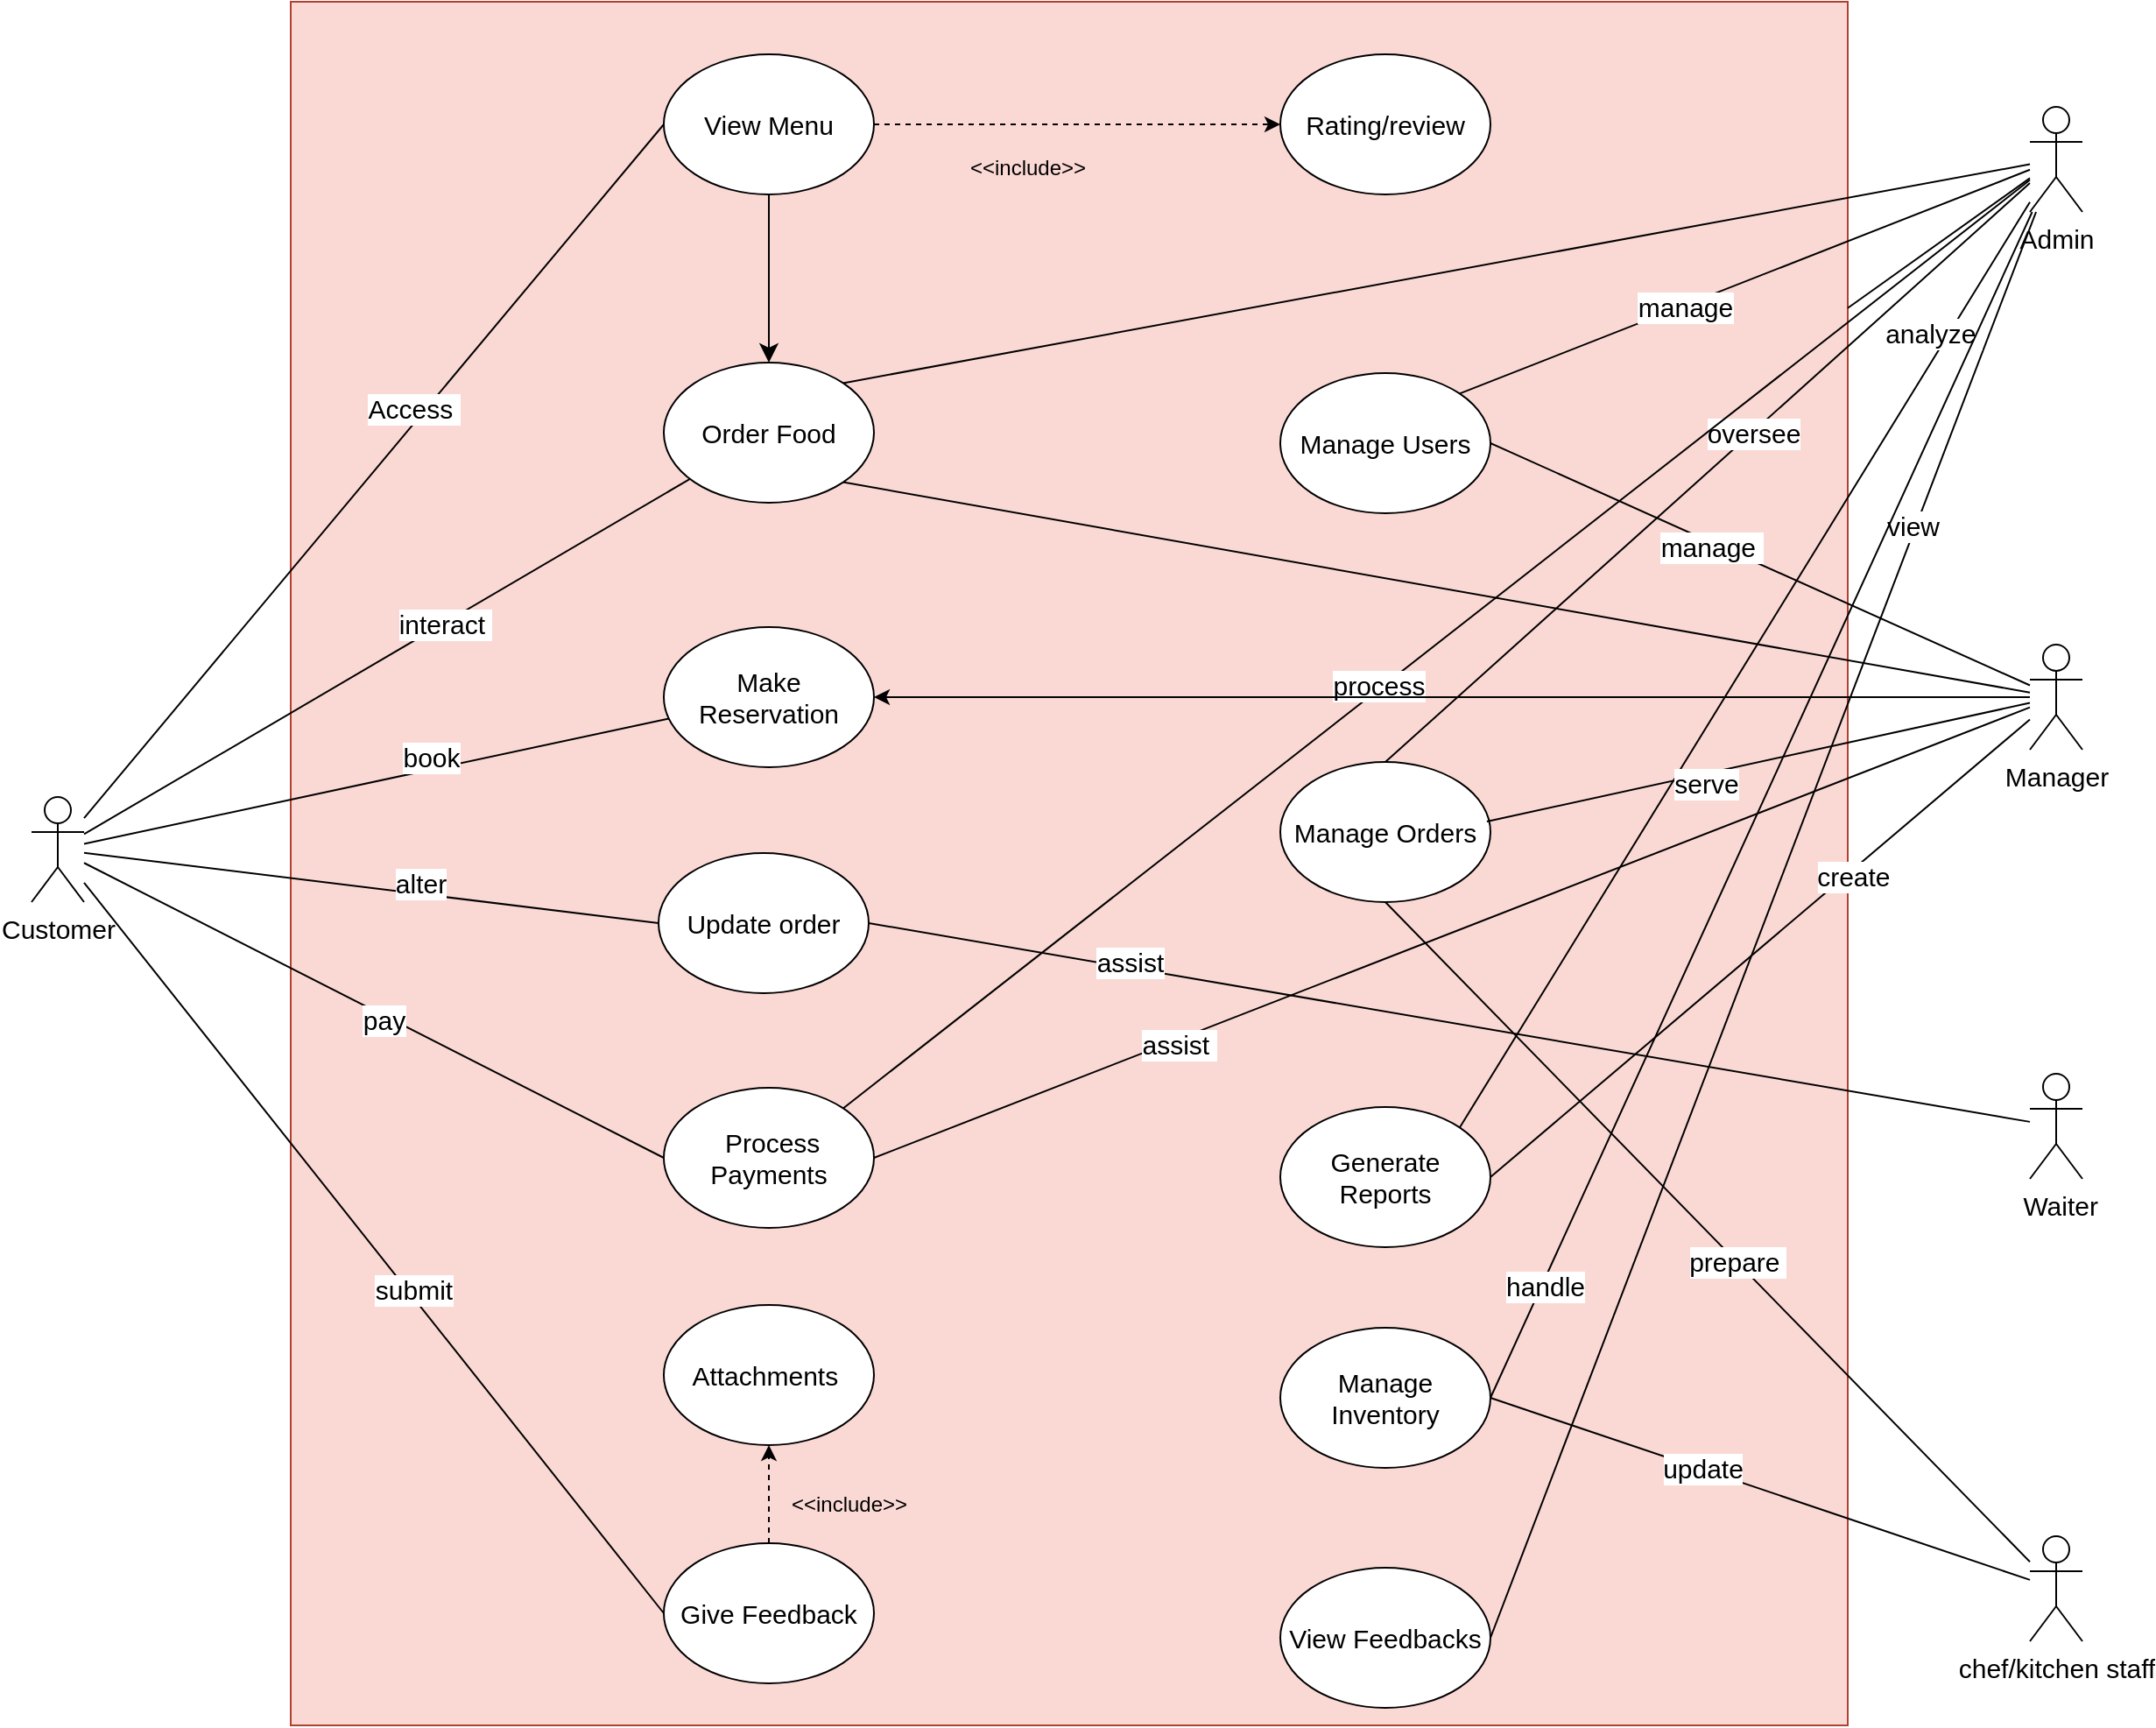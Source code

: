 <mxfile version="26.0.16">
  <diagram name="Page-1" id="W2G9gLz2J_e1DxM3Qyc2">
    <mxGraphModel dx="4607" dy="2616" grid="0" gridSize="10" guides="1" tooltips="1" connect="1" arrows="1" fold="1" page="1" pageScale="1" pageWidth="827" pageHeight="1169" math="0" shadow="0">
      <root>
        <mxCell id="0" />
        <mxCell id="1" parent="0" />
        <mxCell id="T9ikuVE41OPB9cJx2uWR-58" value="" style="rounded=0;whiteSpace=wrap;html=1;fillColor=#fad9d5;strokeColor=#ae4132;fontSize=15;" parent="1" vertex="1">
          <mxGeometry x="-1274" y="-495" width="889" height="984" as="geometry" />
        </mxCell>
        <mxCell id="T9ikuVE41OPB9cJx2uWR-65" value="" style="edgeStyle=none;curved=1;rounded=0;orthogonalLoop=1;jettySize=auto;html=1;fontSize=15;startSize=8;endSize=8;startArrow=none;startFill=0;" parent="1" source="T9ikuVE41OPB9cJx2uWR-59" target="T9ikuVE41OPB9cJx2uWR-60" edge="1">
          <mxGeometry relative="1" as="geometry" />
        </mxCell>
        <mxCell id="eNlCT5Ur5EYZ7H-Dd0QA-28" style="edgeStyle=orthogonalEdgeStyle;rounded=0;orthogonalLoop=1;jettySize=auto;html=1;dashed=1;fontSize=15;" edge="1" parent="1" source="T9ikuVE41OPB9cJx2uWR-59" target="T9ikuVE41OPB9cJx2uWR-70">
          <mxGeometry relative="1" as="geometry" />
        </mxCell>
        <mxCell id="T9ikuVE41OPB9cJx2uWR-59" value="View Menu" style="ellipse;whiteSpace=wrap;html=1;fontSize=15;" parent="1" vertex="1">
          <mxGeometry x="-1061" y="-465" width="120" height="80" as="geometry" />
        </mxCell>
        <mxCell id="T9ikuVE41OPB9cJx2uWR-60" value="Order Food" style="ellipse;whiteSpace=wrap;html=1;fontSize=15;" parent="1" vertex="1">
          <mxGeometry x="-1061" y="-289" width="120" height="80" as="geometry" />
        </mxCell>
        <mxCell id="T9ikuVE41OPB9cJx2uWR-61" value="Make Reservation" style="ellipse;whiteSpace=wrap;html=1;fontSize=15;" parent="1" vertex="1">
          <mxGeometry x="-1061" y="-138" width="120" height="80" as="geometry" />
        </mxCell>
        <mxCell id="eNlCT5Ur5EYZ7H-Dd0QA-24" style="rounded=0;orthogonalLoop=1;jettySize=auto;html=1;endArrow=classic;startFill=0;dashed=1;endFill=1;exitX=0.5;exitY=0;exitDx=0;exitDy=0;entryX=0.5;entryY=1;entryDx=0;entryDy=0;fontSize=15;" edge="1" parent="1" source="T9ikuVE41OPB9cJx2uWR-62" target="T9ikuVE41OPB9cJx2uWR-72">
          <mxGeometry relative="1" as="geometry">
            <mxPoint x="-957" y="241.0" as="sourcePoint" />
            <mxPoint x="-919.416" y="116.004" as="targetPoint" />
          </mxGeometry>
        </mxCell>
        <mxCell id="T9ikuVE41OPB9cJx2uWR-62" value="Give Feedback" style="ellipse;whiteSpace=wrap;html=1;fontSize=15;" parent="1" vertex="1">
          <mxGeometry x="-1061" y="385" width="120" height="80" as="geometry" />
        </mxCell>
        <mxCell id="T9ikuVE41OPB9cJx2uWR-63" value="&amp;nbsp;Process Payments" style="ellipse;whiteSpace=wrap;html=1;fontSize=15;" parent="1" vertex="1">
          <mxGeometry x="-1061" y="125" width="120" height="80" as="geometry" />
        </mxCell>
        <mxCell id="T9ikuVE41OPB9cJx2uWR-64" value="Manage Orders" style="ellipse;whiteSpace=wrap;html=1;fontSize=15;" parent="1" vertex="1">
          <mxGeometry x="-709" y="-61" width="120" height="80" as="geometry" />
        </mxCell>
        <mxCell id="T9ikuVE41OPB9cJx2uWR-70" value="Rating/review" style="ellipse;whiteSpace=wrap;html=1;fontSize=15;" parent="1" vertex="1">
          <mxGeometry x="-709" y="-465" width="120" height="80" as="geometry" />
        </mxCell>
        <mxCell id="T9ikuVE41OPB9cJx2uWR-72" value="Attachments&amp;nbsp;" style="ellipse;whiteSpace=wrap;html=1;fontSize=15;" parent="1" vertex="1">
          <mxGeometry x="-1061" y="249" width="120" height="80" as="geometry" />
        </mxCell>
        <mxCell id="T9ikuVE41OPB9cJx2uWR-76" value="Manage Users" style="ellipse;whiteSpace=wrap;html=1;fontSize=15;" parent="1" vertex="1">
          <mxGeometry x="-709" y="-283" width="120" height="80" as="geometry" />
        </mxCell>
        <mxCell id="T9ikuVE41OPB9cJx2uWR-84" style="edgeStyle=none;curved=1;rounded=0;orthogonalLoop=1;jettySize=auto;html=1;fontSize=15;startSize=8;endSize=8;endArrow=none;startFill=0;" parent="1" source="T9ikuVE41OPB9cJx2uWR-78" target="T9ikuVE41OPB9cJx2uWR-60" edge="1">
          <mxGeometry relative="1" as="geometry" />
        </mxCell>
        <mxCell id="eNlCT5Ur5EYZ7H-Dd0QA-17" value="interact&amp;nbsp;" style="edgeLabel;html=1;align=center;verticalAlign=middle;resizable=0;points=[];fontSize=15;" vertex="1" connectable="0" parent="T9ikuVE41OPB9cJx2uWR-84">
          <mxGeometry x="0.184" relative="1" as="geometry">
            <mxPoint x="1" as="offset" />
          </mxGeometry>
        </mxCell>
        <mxCell id="T9ikuVE41OPB9cJx2uWR-85" style="edgeStyle=none;curved=1;rounded=0;orthogonalLoop=1;jettySize=auto;html=1;fontSize=15;startSize=8;endSize=8;endArrow=none;startFill=0;" parent="1" source="T9ikuVE41OPB9cJx2uWR-78" target="T9ikuVE41OPB9cJx2uWR-61" edge="1">
          <mxGeometry relative="1" as="geometry" />
        </mxCell>
        <mxCell id="eNlCT5Ur5EYZ7H-Dd0QA-18" value="book" style="edgeLabel;html=1;align=center;verticalAlign=middle;resizable=0;points=[];fontSize=15;" vertex="1" connectable="0" parent="T9ikuVE41OPB9cJx2uWR-85">
          <mxGeometry x="0.195" y="7" relative="1" as="geometry">
            <mxPoint as="offset" />
          </mxGeometry>
        </mxCell>
        <mxCell id="T9ikuVE41OPB9cJx2uWR-91" style="edgeStyle=none;curved=1;rounded=0;orthogonalLoop=1;jettySize=auto;html=1;entryX=0;entryY=0.5;entryDx=0;entryDy=0;fontSize=15;startSize=8;endSize=8;endArrow=none;startFill=0;" parent="1" source="T9ikuVE41OPB9cJx2uWR-78" target="T9ikuVE41OPB9cJx2uWR-63" edge="1">
          <mxGeometry relative="1" as="geometry" />
        </mxCell>
        <mxCell id="eNlCT5Ur5EYZ7H-Dd0QA-47" value="pay" style="edgeLabel;html=1;align=center;verticalAlign=middle;resizable=0;points=[];fontSize=15;" vertex="1" connectable="0" parent="T9ikuVE41OPB9cJx2uWR-91">
          <mxGeometry x="0.036" y="-2" relative="1" as="geometry">
            <mxPoint as="offset" />
          </mxGeometry>
        </mxCell>
        <mxCell id="eNlCT5Ur5EYZ7H-Dd0QA-10" style="rounded=0;orthogonalLoop=1;jettySize=auto;html=1;entryX=0;entryY=0.5;entryDx=0;entryDy=0;endArrow=none;startFill=0;fontSize=15;" edge="1" parent="1" source="T9ikuVE41OPB9cJx2uWR-78" target="T9ikuVE41OPB9cJx2uWR-62">
          <mxGeometry relative="1" as="geometry" />
        </mxCell>
        <mxCell id="eNlCT5Ur5EYZ7H-Dd0QA-19" value="submit" style="edgeLabel;html=1;align=center;verticalAlign=middle;resizable=0;points=[];fontSize=15;" vertex="1" connectable="0" parent="eNlCT5Ur5EYZ7H-Dd0QA-10">
          <mxGeometry x="0.121" y="3" relative="1" as="geometry">
            <mxPoint as="offset" />
          </mxGeometry>
        </mxCell>
        <mxCell id="eNlCT5Ur5EYZ7H-Dd0QA-30" style="rounded=0;orthogonalLoop=1;jettySize=auto;html=1;entryX=0;entryY=0.5;entryDx=0;entryDy=0;endArrow=none;startFill=0;fontSize=15;" edge="1" parent="1" source="T9ikuVE41OPB9cJx2uWR-78" target="eNlCT5Ur5EYZ7H-Dd0QA-29">
          <mxGeometry relative="1" as="geometry" />
        </mxCell>
        <mxCell id="eNlCT5Ur5EYZ7H-Dd0QA-46" value="alter" style="edgeLabel;html=1;align=center;verticalAlign=middle;resizable=0;points=[];fontSize=15;" vertex="1" connectable="0" parent="eNlCT5Ur5EYZ7H-Dd0QA-30">
          <mxGeometry x="0.169" y="7" relative="1" as="geometry">
            <mxPoint x="-1" as="offset" />
          </mxGeometry>
        </mxCell>
        <mxCell id="T9ikuVE41OPB9cJx2uWR-78" value="Customer" style="shape=umlActor;verticalLabelPosition=bottom;verticalAlign=top;html=1;outlineConnect=0;fontSize=15;" parent="1" vertex="1">
          <mxGeometry x="-1422" y="-41" width="30" height="60" as="geometry" />
        </mxCell>
        <mxCell id="T9ikuVE41OPB9cJx2uWR-89" style="edgeStyle=none;curved=1;rounded=0;orthogonalLoop=1;jettySize=auto;html=1;entryX=0.5;entryY=0;entryDx=0;entryDy=0;fontSize=15;startSize=8;endSize=8;endArrow=none;startFill=0;" parent="1" source="T9ikuVE41OPB9cJx2uWR-79" target="T9ikuVE41OPB9cJx2uWR-64" edge="1">
          <mxGeometry relative="1" as="geometry" />
        </mxCell>
        <mxCell id="eNlCT5Ur5EYZ7H-Dd0QA-57" value="oversee" style="edgeLabel;html=1;align=center;verticalAlign=middle;resizable=0;points=[];fontSize=15;" vertex="1" connectable="0" parent="T9ikuVE41OPB9cJx2uWR-89">
          <mxGeometry x="-0.139" relative="1" as="geometry">
            <mxPoint as="offset" />
          </mxGeometry>
        </mxCell>
        <mxCell id="eNlCT5Ur5EYZ7H-Dd0QA-11" style="rounded=0;orthogonalLoop=1;jettySize=auto;html=1;entryX=1;entryY=0;entryDx=0;entryDy=0;endArrow=none;startFill=0;fontSize=15;" edge="1" parent="1" source="T9ikuVE41OPB9cJx2uWR-79" target="T9ikuVE41OPB9cJx2uWR-63">
          <mxGeometry relative="1" as="geometry" />
        </mxCell>
        <mxCell id="eNlCT5Ur5EYZ7H-Dd0QA-21" value="process" style="edgeLabel;html=1;align=center;verticalAlign=middle;resizable=0;points=[];fontSize=15;" vertex="1" connectable="0" parent="eNlCT5Ur5EYZ7H-Dd0QA-11">
          <mxGeometry x="0.096" y="-3" relative="1" as="geometry">
            <mxPoint x="1" as="offset" />
          </mxGeometry>
        </mxCell>
        <mxCell id="eNlCT5Ur5EYZ7H-Dd0QA-12" style="rounded=0;orthogonalLoop=1;jettySize=auto;html=1;endArrow=none;startFill=0;fontSize=15;" edge="1" parent="1" source="T9ikuVE41OPB9cJx2uWR-79" target="T9ikuVE41OPB9cJx2uWR-58">
          <mxGeometry relative="1" as="geometry" />
        </mxCell>
        <mxCell id="eNlCT5Ur5EYZ7H-Dd0QA-14" style="rounded=0;orthogonalLoop=1;jettySize=auto;html=1;entryX=1;entryY=0;entryDx=0;entryDy=0;endArrow=none;startFill=0;fontSize=15;" edge="1" parent="1" source="T9ikuVE41OPB9cJx2uWR-79" target="T9ikuVE41OPB9cJx2uWR-60">
          <mxGeometry relative="1" as="geometry" />
        </mxCell>
        <mxCell id="eNlCT5Ur5EYZ7H-Dd0QA-38" style="rounded=0;orthogonalLoop=1;jettySize=auto;html=1;entryX=1;entryY=0.5;entryDx=0;entryDy=0;endArrow=none;startFill=0;fontSize=15;" edge="1" parent="1" source="T9ikuVE41OPB9cJx2uWR-79" target="eNlCT5Ur5EYZ7H-Dd0QA-37">
          <mxGeometry relative="1" as="geometry" />
        </mxCell>
        <mxCell id="eNlCT5Ur5EYZ7H-Dd0QA-39" value="view" style="edgeLabel;html=1;align=center;verticalAlign=middle;resizable=0;points=[];fontSize=15;" vertex="1" connectable="0" parent="eNlCT5Ur5EYZ7H-Dd0QA-38">
          <mxGeometry x="-0.56" y="-2" relative="1" as="geometry">
            <mxPoint y="1" as="offset" />
          </mxGeometry>
        </mxCell>
        <mxCell id="eNlCT5Ur5EYZ7H-Dd0QA-40" style="rounded=0;orthogonalLoop=1;jettySize=auto;html=1;entryX=1;entryY=0;entryDx=0;entryDy=0;endArrow=none;startFill=0;fontSize=15;" edge="1" parent="1" source="T9ikuVE41OPB9cJx2uWR-79" target="eNlCT5Ur5EYZ7H-Dd0QA-4">
          <mxGeometry relative="1" as="geometry" />
        </mxCell>
        <mxCell id="eNlCT5Ur5EYZ7H-Dd0QA-56" value="analyze&amp;nbsp;" style="edgeLabel;html=1;align=center;verticalAlign=middle;resizable=0;points=[];fontSize=15;" vertex="1" connectable="0" parent="eNlCT5Ur5EYZ7H-Dd0QA-40">
          <mxGeometry x="-0.703" y="-8" relative="1" as="geometry">
            <mxPoint as="offset" />
          </mxGeometry>
        </mxCell>
        <mxCell id="eNlCT5Ur5EYZ7H-Dd0QA-44" style="rounded=0;orthogonalLoop=1;jettySize=auto;html=1;entryX=1;entryY=0;entryDx=0;entryDy=0;endArrow=none;startFill=0;fontSize=15;" edge="1" parent="1" source="T9ikuVE41OPB9cJx2uWR-79" target="T9ikuVE41OPB9cJx2uWR-76">
          <mxGeometry relative="1" as="geometry" />
        </mxCell>
        <mxCell id="eNlCT5Ur5EYZ7H-Dd0QA-45" value="manage" style="edgeLabel;html=1;align=center;verticalAlign=middle;resizable=0;points=[];fontSize=15;" vertex="1" connectable="0" parent="eNlCT5Ur5EYZ7H-Dd0QA-44">
          <mxGeometry x="0.206" y="1" relative="1" as="geometry">
            <mxPoint x="-1" as="offset" />
          </mxGeometry>
        </mxCell>
        <mxCell id="eNlCT5Ur5EYZ7H-Dd0QA-60" style="rounded=0;orthogonalLoop=1;jettySize=auto;html=1;entryX=1;entryY=0.5;entryDx=0;entryDy=0;endArrow=none;startFill=0;fontSize=15;" edge="1" parent="1" source="T9ikuVE41OPB9cJx2uWR-79" target="eNlCT5Ur5EYZ7H-Dd0QA-3">
          <mxGeometry relative="1" as="geometry" />
        </mxCell>
        <mxCell id="eNlCT5Ur5EYZ7H-Dd0QA-61" value="handle" style="edgeLabel;html=1;align=center;verticalAlign=middle;resizable=0;points=[];fontSize=15;" vertex="1" connectable="0" parent="eNlCT5Ur5EYZ7H-Dd0QA-60">
          <mxGeometry x="0.809" y="1" relative="1" as="geometry">
            <mxPoint as="offset" />
          </mxGeometry>
        </mxCell>
        <mxCell id="T9ikuVE41OPB9cJx2uWR-79" value="Admin" style="shape=umlActor;verticalLabelPosition=bottom;verticalAlign=top;html=1;outlineConnect=0;fontSize=15;" parent="1" vertex="1">
          <mxGeometry x="-281" y="-435" width="30" height="60" as="geometry" />
        </mxCell>
        <mxCell id="T9ikuVE41OPB9cJx2uWR-88" style="edgeStyle=none;curved=1;rounded=0;orthogonalLoop=1;jettySize=auto;html=1;fontSize=15;startSize=8;endSize=8;endArrow=none;startFill=0;entryX=0.983;entryY=0.425;entryDx=0;entryDy=0;entryPerimeter=0;" parent="1" source="T9ikuVE41OPB9cJx2uWR-80" target="T9ikuVE41OPB9cJx2uWR-64" edge="1">
          <mxGeometry relative="1" as="geometry">
            <mxPoint x="-628" y="427" as="targetPoint" />
          </mxGeometry>
        </mxCell>
        <mxCell id="eNlCT5Ur5EYZ7H-Dd0QA-20" value="serve" style="edgeLabel;html=1;align=center;verticalAlign=middle;resizable=0;points=[];fontSize=15;" vertex="1" connectable="0" parent="T9ikuVE41OPB9cJx2uWR-88">
          <mxGeometry x="0.204" y="5" relative="1" as="geometry">
            <mxPoint as="offset" />
          </mxGeometry>
        </mxCell>
        <mxCell id="eNlCT5Ur5EYZ7H-Dd0QA-8" style="rounded=0;orthogonalLoop=1;jettySize=auto;html=1;entryX=1;entryY=0.5;entryDx=0;entryDy=0;endArrow=none;startFill=0;fontSize=15;" edge="1" parent="1" source="T9ikuVE41OPB9cJx2uWR-80" target="T9ikuVE41OPB9cJx2uWR-63">
          <mxGeometry relative="1" as="geometry" />
        </mxCell>
        <mxCell id="eNlCT5Ur5EYZ7H-Dd0QA-65" value="assist&amp;nbsp;" style="edgeLabel;html=1;align=center;verticalAlign=middle;resizable=0;points=[];fontSize=15;" vertex="1" connectable="0" parent="eNlCT5Ur5EYZ7H-Dd0QA-8">
          <mxGeometry x="0.478" y="2" relative="1" as="geometry">
            <mxPoint x="1" as="offset" />
          </mxGeometry>
        </mxCell>
        <mxCell id="eNlCT5Ur5EYZ7H-Dd0QA-13" style="rounded=0;orthogonalLoop=1;jettySize=auto;html=1;entryX=1;entryY=0.5;entryDx=0;entryDy=0;endArrow=none;startFill=0;fontSize=15;" edge="1" parent="1" source="T9ikuVE41OPB9cJx2uWR-80" target="T9ikuVE41OPB9cJx2uWR-76">
          <mxGeometry relative="1" as="geometry" />
        </mxCell>
        <mxCell id="eNlCT5Ur5EYZ7H-Dd0QA-43" value="manage&amp;nbsp;" style="edgeLabel;html=1;align=center;verticalAlign=middle;resizable=0;points=[];fontSize=15;" vertex="1" connectable="0" parent="eNlCT5Ur5EYZ7H-Dd0QA-13">
          <mxGeometry x="0.185" y="1" relative="1" as="geometry">
            <mxPoint x="1" y="1" as="offset" />
          </mxGeometry>
        </mxCell>
        <mxCell id="eNlCT5Ur5EYZ7H-Dd0QA-15" style="rounded=0;orthogonalLoop=1;jettySize=auto;html=1;entryX=1;entryY=1;entryDx=0;entryDy=0;endArrow=none;startFill=0;fontSize=15;" edge="1" parent="1" source="T9ikuVE41OPB9cJx2uWR-80" target="T9ikuVE41OPB9cJx2uWR-60">
          <mxGeometry relative="1" as="geometry" />
        </mxCell>
        <mxCell id="eNlCT5Ur5EYZ7H-Dd0QA-35" style="rounded=0;orthogonalLoop=1;jettySize=auto;html=1;entryX=1;entryY=0.5;entryDx=0;entryDy=0;startArrow=none;startFill=0;endArrow=none;fontSize=15;" edge="1" parent="1" source="T9ikuVE41OPB9cJx2uWR-80" target="eNlCT5Ur5EYZ7H-Dd0QA-4">
          <mxGeometry relative="1" as="geometry" />
        </mxCell>
        <mxCell id="eNlCT5Ur5EYZ7H-Dd0QA-42" value="create&amp;nbsp;" style="edgeLabel;html=1;align=center;verticalAlign=middle;resizable=0;points=[];fontSize=15;" vertex="1" connectable="0" parent="eNlCT5Ur5EYZ7H-Dd0QA-35">
          <mxGeometry x="-0.339" y="4" relative="1" as="geometry">
            <mxPoint as="offset" />
          </mxGeometry>
        </mxCell>
        <mxCell id="eNlCT5Ur5EYZ7H-Dd0QA-50" style="rounded=0;orthogonalLoop=1;jettySize=auto;html=1;entryX=1;entryY=0.5;entryDx=0;entryDy=0;fontSize=15;" edge="1" parent="1" source="T9ikuVE41OPB9cJx2uWR-80" target="T9ikuVE41OPB9cJx2uWR-61">
          <mxGeometry relative="1" as="geometry" />
        </mxCell>
        <mxCell id="T9ikuVE41OPB9cJx2uWR-80" value="Manager" style="shape=umlActor;verticalLabelPosition=bottom;verticalAlign=top;html=1;outlineConnect=0;fontSize=15;" parent="1" vertex="1">
          <mxGeometry x="-281" y="-128" width="30" height="60" as="geometry" />
        </mxCell>
        <mxCell id="T9ikuVE41OPB9cJx2uWR-83" style="edgeStyle=none;curved=1;rounded=0;orthogonalLoop=1;jettySize=auto;html=1;entryX=0;entryY=0.5;entryDx=0;entryDy=0;fontSize=15;startSize=8;endSize=8;endArrow=none;startFill=0;" parent="1" source="T9ikuVE41OPB9cJx2uWR-78" target="T9ikuVE41OPB9cJx2uWR-59" edge="1">
          <mxGeometry relative="1" as="geometry" />
        </mxCell>
        <mxCell id="eNlCT5Ur5EYZ7H-Dd0QA-16" value="Access&amp;nbsp;" style="edgeLabel;html=1;align=center;verticalAlign=middle;resizable=0;points=[];fontSize=15;" vertex="1" connectable="0" parent="T9ikuVE41OPB9cJx2uWR-83">
          <mxGeometry x="0.166" y="7" relative="1" as="geometry">
            <mxPoint y="1" as="offset" />
          </mxGeometry>
        </mxCell>
        <mxCell id="eNlCT5Ur5EYZ7H-Dd0QA-3" value="Manage Inventory" style="ellipse;whiteSpace=wrap;html=1;fontSize=15;" vertex="1" parent="1">
          <mxGeometry x="-709" y="262" width="120" height="80" as="geometry" />
        </mxCell>
        <mxCell id="eNlCT5Ur5EYZ7H-Dd0QA-4" value="Generate Reports" style="ellipse;whiteSpace=wrap;html=1;fontSize=15;" vertex="1" parent="1">
          <mxGeometry x="-709" y="136" width="120" height="80" as="geometry" />
        </mxCell>
        <mxCell id="eNlCT5Ur5EYZ7H-Dd0QA-29" value="Update order" style="ellipse;whiteSpace=wrap;html=1;fontSize=15;" vertex="1" parent="1">
          <mxGeometry x="-1064" y="-9" width="120" height="80" as="geometry" />
        </mxCell>
        <mxCell id="eNlCT5Ur5EYZ7H-Dd0QA-48" style="rounded=0;orthogonalLoop=1;jettySize=auto;html=1;entryX=1;entryY=0.5;entryDx=0;entryDy=0;endArrow=none;startFill=0;fontSize=15;" edge="1" parent="1" source="eNlCT5Ur5EYZ7H-Dd0QA-31" target="eNlCT5Ur5EYZ7H-Dd0QA-29">
          <mxGeometry relative="1" as="geometry" />
        </mxCell>
        <mxCell id="eNlCT5Ur5EYZ7H-Dd0QA-49" value="assist" style="edgeLabel;html=1;align=center;verticalAlign=middle;resizable=0;points=[];fontSize=15;" vertex="1" connectable="0" parent="eNlCT5Ur5EYZ7H-Dd0QA-48">
          <mxGeometry x="0.556" y="-3" relative="1" as="geometry">
            <mxPoint x="1" as="offset" />
          </mxGeometry>
        </mxCell>
        <mxCell id="eNlCT5Ur5EYZ7H-Dd0QA-31" value="&lt;span style=&quot;text-wrap-mode: wrap;&quot;&gt;&amp;nbsp;Waiter&lt;/span&gt;&lt;div&gt;&lt;span style=&quot;text-wrap-mode: wrap;&quot;&gt;&lt;br&gt;&lt;/span&gt;&lt;/div&gt;" style="shape=umlActor;verticalLabelPosition=bottom;verticalAlign=top;html=1;outlineConnect=0;fontSize=15;" vertex="1" parent="1">
          <mxGeometry x="-281" y="117" width="30" height="60" as="geometry" />
        </mxCell>
        <mxCell id="eNlCT5Ur5EYZ7H-Dd0QA-37" value="View Feedbacks" style="ellipse;whiteSpace=wrap;html=1;fontSize=15;" vertex="1" parent="1">
          <mxGeometry x="-709" y="399" width="120" height="80" as="geometry" />
        </mxCell>
        <mxCell id="eNlCT5Ur5EYZ7H-Dd0QA-58" style="rounded=0;orthogonalLoop=1;jettySize=auto;html=1;entryX=1;entryY=0.5;entryDx=0;entryDy=0;endArrow=none;startFill=0;fontSize=15;" edge="1" parent="1" source="eNlCT5Ur5EYZ7H-Dd0QA-51" target="eNlCT5Ur5EYZ7H-Dd0QA-3">
          <mxGeometry relative="1" as="geometry" />
        </mxCell>
        <mxCell id="eNlCT5Ur5EYZ7H-Dd0QA-59" value="update" style="edgeLabel;html=1;align=center;verticalAlign=middle;resizable=0;points=[];fontSize=15;" vertex="1" connectable="0" parent="eNlCT5Ur5EYZ7H-Dd0QA-58">
          <mxGeometry x="0.213" y="-1" relative="1" as="geometry">
            <mxPoint x="-1" as="offset" />
          </mxGeometry>
        </mxCell>
        <mxCell id="eNlCT5Ur5EYZ7H-Dd0QA-62" style="rounded=0;orthogonalLoop=1;jettySize=auto;html=1;entryX=0.5;entryY=1;entryDx=0;entryDy=0;endArrow=none;startFill=0;fontSize=15;" edge="1" parent="1" source="eNlCT5Ur5EYZ7H-Dd0QA-51" target="T9ikuVE41OPB9cJx2uWR-64">
          <mxGeometry relative="1" as="geometry" />
        </mxCell>
        <mxCell id="eNlCT5Ur5EYZ7H-Dd0QA-64" value="prepare&amp;nbsp;" style="edgeLabel;html=1;align=center;verticalAlign=middle;resizable=0;points=[];fontSize=15;" vertex="1" connectable="0" parent="eNlCT5Ur5EYZ7H-Dd0QA-62">
          <mxGeometry x="-0.093" y="-1" relative="1" as="geometry">
            <mxPoint x="-1" as="offset" />
          </mxGeometry>
        </mxCell>
        <mxCell id="eNlCT5Ur5EYZ7H-Dd0QA-51" value="chef/kitchen staff" style="shape=umlActor;verticalLabelPosition=bottom;verticalAlign=top;html=1;outlineConnect=0;fontSize=15;" vertex="1" parent="1">
          <mxGeometry x="-281" y="381" width="30" height="60" as="geometry" />
        </mxCell>
        <mxCell id="eNlCT5Ur5EYZ7H-Dd0QA-72" value="&amp;lt;&amp;lt;include&amp;gt;&amp;gt;" style="text;html=1;align=center;verticalAlign=middle;whiteSpace=wrap;rounded=0;" vertex="1" parent="1">
          <mxGeometry x="-883" y="-415" width="60" height="30" as="geometry" />
        </mxCell>
        <mxCell id="eNlCT5Ur5EYZ7H-Dd0QA-73" value="&amp;lt;&amp;lt;include&amp;gt;&amp;gt;" style="text;html=1;align=center;verticalAlign=middle;whiteSpace=wrap;rounded=0;" vertex="1" parent="1">
          <mxGeometry x="-985" y="348" width="60" height="30" as="geometry" />
        </mxCell>
      </root>
    </mxGraphModel>
  </diagram>
</mxfile>
